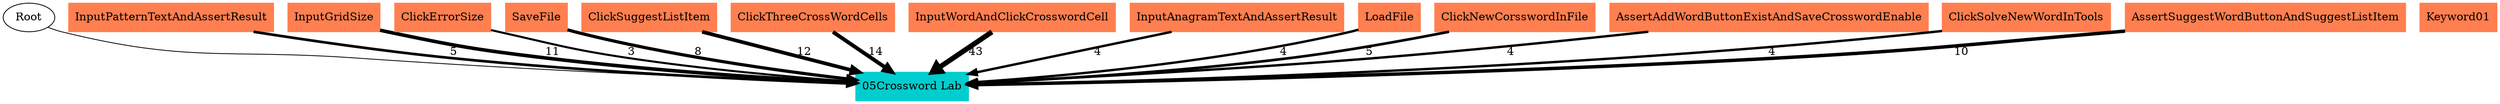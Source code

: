 // TS <-> UK
digraph {
	Root
	InputPatternTextAndAssertResult [color=coral shape=box style=filled]
	Keyword01 [color=coral shape=box style=filled]
	InputGridSize [color=coral shape=box style=filled]
	ClickErrorSize [color=coral shape=box style=filled]
	SaveFile [color=coral shape=box style=filled]
	ClickSuggestListItem [color=coral shape=box style=filled]
	ClickThreeCrossWordCells [color=coral shape=box style=filled]
	InputWordAndClickCrosswordCell [color=coral shape=box style=filled]
	InputAnagramTextAndAssertResult [color=coral shape=box style=filled]
	LoadFile [color=coral shape=box style=filled]
	ClickNewCorsswordInFile [color=coral shape=box style=filled]
	AssertAddWordButtonExistAndSaveCrosswordEnable [color=coral shape=box style=filled]
	ClickSolveNewWordInTools [color=coral shape=box style=filled]
	AssertSuggestWordButtonAndSuggestListItem [color=coral shape=box style=filled]
	"05Crossword Lab" [color=cyan3 shape=box style=filled]
		Root -> "05Crossword Lab"
		SaveFile -> "05Crossword Lab" [label=8 penwidth=4.0]
		AssertAddWordButtonExistAndSaveCrosswordEnable -> "05Crossword Lab" [label=4 penwidth=3.0]
		ClickErrorSize -> "05Crossword Lab" [label=3 penwidth=2.58496250072]
		InputPatternTextAndAssertResult -> "05Crossword Lab" [label=5 penwidth=3.32192809489]
		InputGridSize -> "05Crossword Lab" [label=11 penwidth=4.45943161864]
		ClickThreeCrossWordCells -> "05Crossword Lab" [label=14 penwidth=4.80735492206]
		ClickSolveNewWordInTools -> "05Crossword Lab" [label=4 penwidth=3.0]
		InputWordAndClickCrosswordCell -> "05Crossword Lab" [label=43 penwidth=6.4262647547]
		ClickSuggestListItem -> "05Crossword Lab" [label=12 penwidth=4.58496250072]
		AssertSuggestWordButtonAndSuggestListItem -> "05Crossword Lab" [label=10 penwidth=4.32192809489]
		ClickNewCorsswordInFile -> "05Crossword Lab" [label=5 penwidth=3.32192809489]
		LoadFile -> "05Crossword Lab" [label=4 penwidth=3.0]
		InputAnagramTextAndAssertResult -> "05Crossword Lab" [label=4 penwidth=3.0]
}